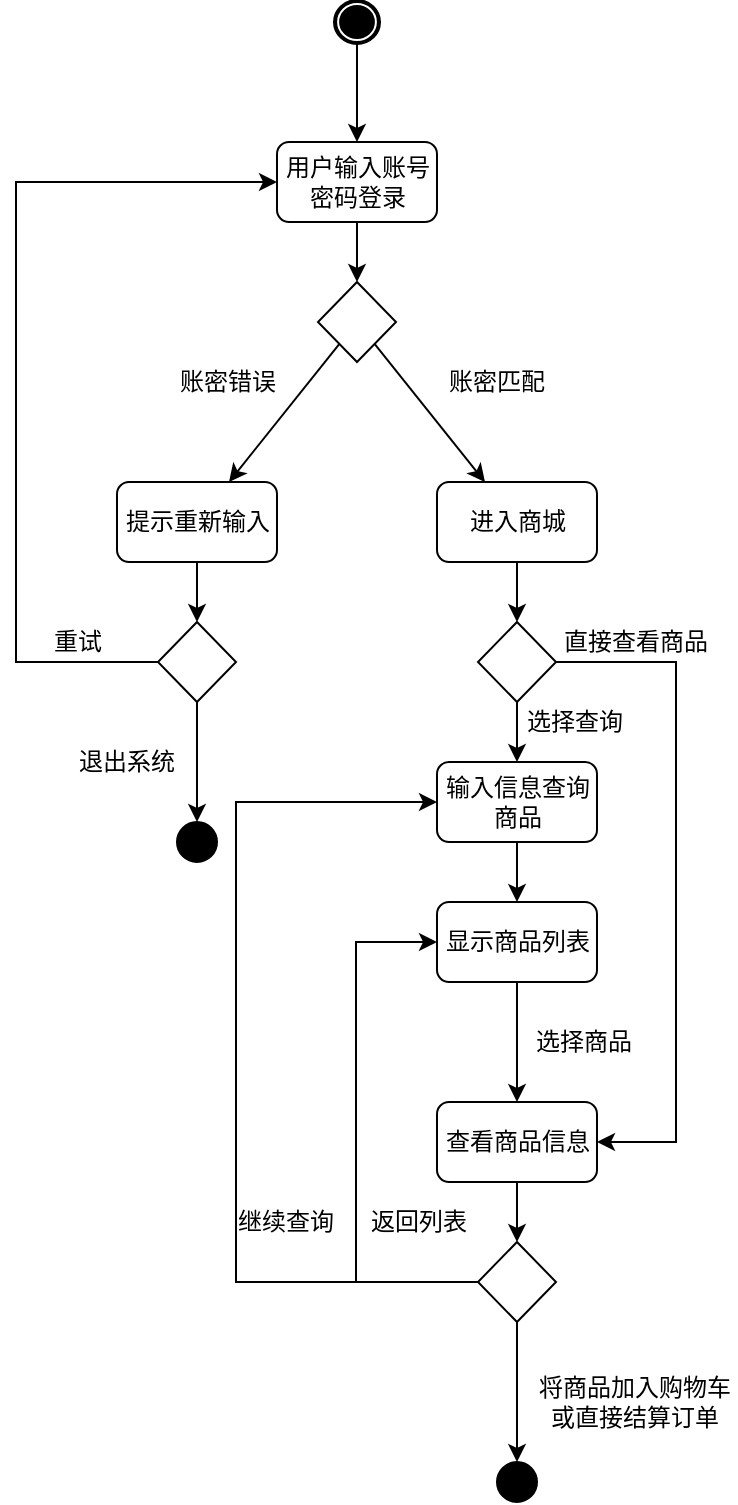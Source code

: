 <mxfile version="13.9.2" type="github">
  <diagram id="JRn5O5NtAGU9bu0hFE1B" name="Page-1">
    <mxGraphModel dx="1038" dy="587" grid="1" gridSize="10" guides="1" tooltips="1" connect="1" arrows="1" fold="1" page="1" pageScale="1" pageWidth="827" pageHeight="1169" math="0" shadow="0">
      <root>
        <mxCell id="0" />
        <mxCell id="1" parent="0" />
        <mxCell id="4h5f_zmcF3T1ifLHPKkB-7" style="edgeStyle=orthogonalEdgeStyle;rounded=0;orthogonalLoop=1;jettySize=auto;html=1;" edge="1" parent="1" source="4h5f_zmcF3T1ifLHPKkB-1" target="4h5f_zmcF3T1ifLHPKkB-6">
          <mxGeometry relative="1" as="geometry" />
        </mxCell>
        <mxCell id="4h5f_zmcF3T1ifLHPKkB-1" value="" style="shape=mxgraph.bpmn.shape;html=1;verticalLabelPosition=bottom;labelBackgroundColor=#ffffff;verticalAlign=top;align=center;perimeter=ellipsePerimeter;outlineConnect=0;outline=end;symbol=terminate;" vertex="1" parent="1">
          <mxGeometry x="200" y="40" width="21" height="20" as="geometry" />
        </mxCell>
        <mxCell id="4h5f_zmcF3T1ifLHPKkB-2" value="" style="shape=mxgraph.bpmn.shape;html=1;verticalLabelPosition=bottom;labelBackgroundColor=#ffffff;verticalAlign=top;align=center;perimeter=ellipsePerimeter;outlineConnect=0;outline=standard;symbol=general;fillColor=#000000;" vertex="1" parent="1">
          <mxGeometry x="280.5" y="770" width="20" height="20" as="geometry" />
        </mxCell>
        <mxCell id="4h5f_zmcF3T1ifLHPKkB-9" style="edgeStyle=orthogonalEdgeStyle;rounded=0;orthogonalLoop=1;jettySize=auto;html=1;" edge="1" parent="1" source="4h5f_zmcF3T1ifLHPKkB-6" target="4h5f_zmcF3T1ifLHPKkB-8">
          <mxGeometry relative="1" as="geometry" />
        </mxCell>
        <mxCell id="4h5f_zmcF3T1ifLHPKkB-6" value="用户输入账号密码登录" style="rounded=1;whiteSpace=wrap;html=1;" vertex="1" parent="1">
          <mxGeometry x="170.5" y="110" width="80" height="40" as="geometry" />
        </mxCell>
        <mxCell id="4h5f_zmcF3T1ifLHPKkB-14" style="rounded=0;orthogonalLoop=1;jettySize=auto;html=1;" edge="1" parent="1" source="4h5f_zmcF3T1ifLHPKkB-8" target="4h5f_zmcF3T1ifLHPKkB-12">
          <mxGeometry relative="1" as="geometry" />
        </mxCell>
        <mxCell id="4h5f_zmcF3T1ifLHPKkB-15" style="rounded=0;orthogonalLoop=1;jettySize=auto;html=1;" edge="1" parent="1" source="4h5f_zmcF3T1ifLHPKkB-8" target="4h5f_zmcF3T1ifLHPKkB-13">
          <mxGeometry relative="1" as="geometry" />
        </mxCell>
        <mxCell id="4h5f_zmcF3T1ifLHPKkB-8" value="" style="rhombus;whiteSpace=wrap;html=1;" vertex="1" parent="1">
          <mxGeometry x="191" y="180" width="39" height="40" as="geometry" />
        </mxCell>
        <mxCell id="4h5f_zmcF3T1ifLHPKkB-19" style="edgeStyle=none;rounded=0;orthogonalLoop=1;jettySize=auto;html=1;" edge="1" parent="1" source="4h5f_zmcF3T1ifLHPKkB-12" target="4h5f_zmcF3T1ifLHPKkB-18">
          <mxGeometry relative="1" as="geometry" />
        </mxCell>
        <mxCell id="4h5f_zmcF3T1ifLHPKkB-12" value="提示重新输入" style="rounded=1;whiteSpace=wrap;html=1;" vertex="1" parent="1">
          <mxGeometry x="90.5" y="280" width="80" height="40" as="geometry" />
        </mxCell>
        <mxCell id="4h5f_zmcF3T1ifLHPKkB-32" style="edgeStyle=orthogonalEdgeStyle;rounded=0;orthogonalLoop=1;jettySize=auto;html=1;" edge="1" parent="1" source="4h5f_zmcF3T1ifLHPKkB-13" target="4h5f_zmcF3T1ifLHPKkB-31">
          <mxGeometry relative="1" as="geometry" />
        </mxCell>
        <mxCell id="4h5f_zmcF3T1ifLHPKkB-13" value="进入商城" style="rounded=1;whiteSpace=wrap;html=1;" vertex="1" parent="1">
          <mxGeometry x="250.5" y="280" width="80" height="40" as="geometry" />
        </mxCell>
        <mxCell id="4h5f_zmcF3T1ifLHPKkB-16" value="账密匹配" style="text;html=1;strokeColor=none;fillColor=none;align=center;verticalAlign=middle;whiteSpace=wrap;rounded=0;" vertex="1" parent="1">
          <mxGeometry x="250.5" y="220" width="59" height="20" as="geometry" />
        </mxCell>
        <mxCell id="4h5f_zmcF3T1ifLHPKkB-17" value="账密错误" style="text;html=1;strokeColor=none;fillColor=none;align=center;verticalAlign=middle;whiteSpace=wrap;rounded=0;" vertex="1" parent="1">
          <mxGeometry x="120.5" y="220" width="50" height="20" as="geometry" />
        </mxCell>
        <mxCell id="4h5f_zmcF3T1ifLHPKkB-20" style="edgeStyle=orthogonalEdgeStyle;rounded=0;orthogonalLoop=1;jettySize=auto;html=1;" edge="1" parent="1" source="4h5f_zmcF3T1ifLHPKkB-18" target="4h5f_zmcF3T1ifLHPKkB-6">
          <mxGeometry relative="1" as="geometry">
            <Array as="points">
              <mxPoint x="40" y="370" />
              <mxPoint x="40" y="130" />
            </Array>
          </mxGeometry>
        </mxCell>
        <mxCell id="4h5f_zmcF3T1ifLHPKkB-22" style="edgeStyle=orthogonalEdgeStyle;rounded=0;orthogonalLoop=1;jettySize=auto;html=1;" edge="1" parent="1" source="4h5f_zmcF3T1ifLHPKkB-18" target="4h5f_zmcF3T1ifLHPKkB-21">
          <mxGeometry relative="1" as="geometry" />
        </mxCell>
        <mxCell id="4h5f_zmcF3T1ifLHPKkB-18" value="" style="rhombus;whiteSpace=wrap;html=1;" vertex="1" parent="1">
          <mxGeometry x="111" y="350" width="39" height="40" as="geometry" />
        </mxCell>
        <mxCell id="4h5f_zmcF3T1ifLHPKkB-21" value="" style="shape=mxgraph.bpmn.shape;html=1;verticalLabelPosition=bottom;labelBackgroundColor=#ffffff;verticalAlign=top;align=center;perimeter=ellipsePerimeter;outlineConnect=0;outline=standard;symbol=general;fillColor=#000000;" vertex="1" parent="1">
          <mxGeometry x="120.5" y="450" width="20" height="20" as="geometry" />
        </mxCell>
        <mxCell id="4h5f_zmcF3T1ifLHPKkB-23" value="退出系统" style="text;html=1;strokeColor=none;fillColor=none;align=center;verticalAlign=middle;whiteSpace=wrap;rounded=0;" vertex="1" parent="1">
          <mxGeometry x="70" y="410" width="51" height="20" as="geometry" />
        </mxCell>
        <mxCell id="4h5f_zmcF3T1ifLHPKkB-24" value="重试" style="text;html=1;strokeColor=none;fillColor=none;align=center;verticalAlign=middle;whiteSpace=wrap;rounded=0;" vertex="1" parent="1">
          <mxGeometry x="51" y="350" width="40" height="20" as="geometry" />
        </mxCell>
        <mxCell id="4h5f_zmcF3T1ifLHPKkB-30" style="edgeStyle=orthogonalEdgeStyle;rounded=0;orthogonalLoop=1;jettySize=auto;html=1;" edge="1" parent="1" source="4h5f_zmcF3T1ifLHPKkB-26" target="4h5f_zmcF3T1ifLHPKkB-29">
          <mxGeometry relative="1" as="geometry" />
        </mxCell>
        <mxCell id="4h5f_zmcF3T1ifLHPKkB-26" value="输入信息查询商品" style="rounded=1;whiteSpace=wrap;html=1;" vertex="1" parent="1">
          <mxGeometry x="250.5" y="420" width="80" height="40" as="geometry" />
        </mxCell>
        <mxCell id="4h5f_zmcF3T1ifLHPKkB-28" value="选择查询" style="text;html=1;strokeColor=none;fillColor=none;align=center;verticalAlign=middle;whiteSpace=wrap;rounded=0;" vertex="1" parent="1">
          <mxGeometry x="290" y="390" width="59" height="20" as="geometry" />
        </mxCell>
        <mxCell id="4h5f_zmcF3T1ifLHPKkB-36" style="edgeStyle=orthogonalEdgeStyle;rounded=0;orthogonalLoop=1;jettySize=auto;html=1;" edge="1" parent="1" source="4h5f_zmcF3T1ifLHPKkB-29" target="4h5f_zmcF3T1ifLHPKkB-34">
          <mxGeometry relative="1" as="geometry" />
        </mxCell>
        <mxCell id="4h5f_zmcF3T1ifLHPKkB-29" value="显示商品列表" style="rounded=1;whiteSpace=wrap;html=1;" vertex="1" parent="1">
          <mxGeometry x="250.5" y="490" width="80" height="40" as="geometry" />
        </mxCell>
        <mxCell id="4h5f_zmcF3T1ifLHPKkB-33" style="edgeStyle=orthogonalEdgeStyle;rounded=0;orthogonalLoop=1;jettySize=auto;html=1;" edge="1" parent="1" source="4h5f_zmcF3T1ifLHPKkB-31" target="4h5f_zmcF3T1ifLHPKkB-26">
          <mxGeometry relative="1" as="geometry" />
        </mxCell>
        <mxCell id="4h5f_zmcF3T1ifLHPKkB-35" style="edgeStyle=orthogonalEdgeStyle;rounded=0;orthogonalLoop=1;jettySize=auto;html=1;" edge="1" parent="1" source="4h5f_zmcF3T1ifLHPKkB-31" target="4h5f_zmcF3T1ifLHPKkB-34">
          <mxGeometry relative="1" as="geometry">
            <Array as="points">
              <mxPoint x="370" y="370" />
              <mxPoint x="370" y="610" />
            </Array>
          </mxGeometry>
        </mxCell>
        <mxCell id="4h5f_zmcF3T1ifLHPKkB-31" value="" style="rhombus;whiteSpace=wrap;html=1;" vertex="1" parent="1">
          <mxGeometry x="271" y="350" width="39" height="40" as="geometry" />
        </mxCell>
        <mxCell id="4h5f_zmcF3T1ifLHPKkB-40" style="edgeStyle=orthogonalEdgeStyle;rounded=0;orthogonalLoop=1;jettySize=auto;html=1;" edge="1" parent="1" source="4h5f_zmcF3T1ifLHPKkB-34" target="4h5f_zmcF3T1ifLHPKkB-39">
          <mxGeometry relative="1" as="geometry" />
        </mxCell>
        <mxCell id="4h5f_zmcF3T1ifLHPKkB-34" value="查看商品信息" style="rounded=1;whiteSpace=wrap;html=1;" vertex="1" parent="1">
          <mxGeometry x="250.5" y="590" width="80" height="40" as="geometry" />
        </mxCell>
        <mxCell id="4h5f_zmcF3T1ifLHPKkB-37" value="直接查看商品" style="text;html=1;strokeColor=none;fillColor=none;align=center;verticalAlign=middle;whiteSpace=wrap;rounded=0;" vertex="1" parent="1">
          <mxGeometry x="310" y="350" width="80" height="20" as="geometry" />
        </mxCell>
        <mxCell id="4h5f_zmcF3T1ifLHPKkB-38" value="选择商品" style="text;html=1;strokeColor=none;fillColor=none;align=center;verticalAlign=middle;whiteSpace=wrap;rounded=0;" vertex="1" parent="1">
          <mxGeometry x="299" y="550" width="50" height="20" as="geometry" />
        </mxCell>
        <mxCell id="4h5f_zmcF3T1ifLHPKkB-41" style="edgeStyle=orthogonalEdgeStyle;rounded=0;orthogonalLoop=1;jettySize=auto;html=1;" edge="1" parent="1" source="4h5f_zmcF3T1ifLHPKkB-39" target="4h5f_zmcF3T1ifLHPKkB-26">
          <mxGeometry relative="1" as="geometry">
            <Array as="points">
              <mxPoint x="150" y="680" />
              <mxPoint x="150" y="440" />
            </Array>
          </mxGeometry>
        </mxCell>
        <mxCell id="4h5f_zmcF3T1ifLHPKkB-47" style="edgeStyle=orthogonalEdgeStyle;rounded=0;orthogonalLoop=1;jettySize=auto;html=1;" edge="1" parent="1" source="4h5f_zmcF3T1ifLHPKkB-39" target="4h5f_zmcF3T1ifLHPKkB-2">
          <mxGeometry relative="1" as="geometry" />
        </mxCell>
        <mxCell id="4h5f_zmcF3T1ifLHPKkB-49" style="edgeStyle=orthogonalEdgeStyle;rounded=0;orthogonalLoop=1;jettySize=auto;html=1;" edge="1" parent="1" source="4h5f_zmcF3T1ifLHPKkB-39" target="4h5f_zmcF3T1ifLHPKkB-29">
          <mxGeometry relative="1" as="geometry">
            <Array as="points">
              <mxPoint x="210" y="680" />
              <mxPoint x="210" y="510" />
            </Array>
          </mxGeometry>
        </mxCell>
        <mxCell id="4h5f_zmcF3T1ifLHPKkB-39" value="" style="rhombus;whiteSpace=wrap;html=1;" vertex="1" parent="1">
          <mxGeometry x="271" y="660" width="39" height="40" as="geometry" />
        </mxCell>
        <mxCell id="4h5f_zmcF3T1ifLHPKkB-44" value="继续查询" style="text;html=1;strokeColor=none;fillColor=none;align=center;verticalAlign=middle;whiteSpace=wrap;rounded=0;" vertex="1" parent="1">
          <mxGeometry x="150" y="640" width="50" height="20" as="geometry" />
        </mxCell>
        <mxCell id="4h5f_zmcF3T1ifLHPKkB-48" value="将商品加入购物车或直接结算订单" style="text;html=1;strokeColor=none;fillColor=none;align=center;verticalAlign=middle;whiteSpace=wrap;rounded=0;" vertex="1" parent="1">
          <mxGeometry x="299" y="730" width="101" height="20" as="geometry" />
        </mxCell>
        <mxCell id="4h5f_zmcF3T1ifLHPKkB-50" value="返回列表" style="text;html=1;strokeColor=none;fillColor=none;align=center;verticalAlign=middle;whiteSpace=wrap;rounded=0;" vertex="1" parent="1">
          <mxGeometry x="212" y="640" width="59" height="20" as="geometry" />
        </mxCell>
      </root>
    </mxGraphModel>
  </diagram>
</mxfile>
